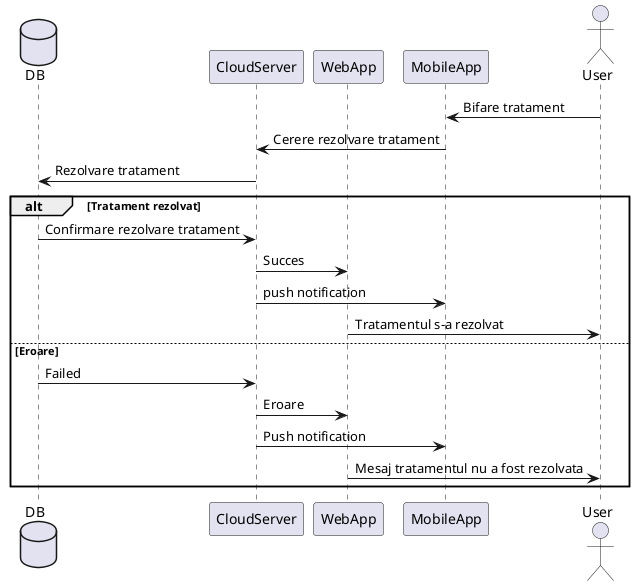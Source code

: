 @startuml Rezolvare_tratament

database DB
participant CloudServer
participant WebApp
participant MobileApp
actor User

User -> MobileApp: Bifare tratament
MobileApp -> CloudServer: Cerere rezolvare tratament
CloudServer -> DB: Rezolvare tratament

alt Tratament rezolvat
    DB->CloudServer: Confirmare rezolvare tratament
    CloudServer->WebApp: Succes
    CloudServer -> MobileApp: push notification
    WebApp-> User: Tratamentul s-a rezolvat
else Eroare
    DB->CloudServer: Failed
    CloudServer->WebApp: Eroare
    CloudServer -> MobileApp: Push notification
    WebApp-> User: Mesaj tratamentul nu a fost rezolvata
end

@enduml